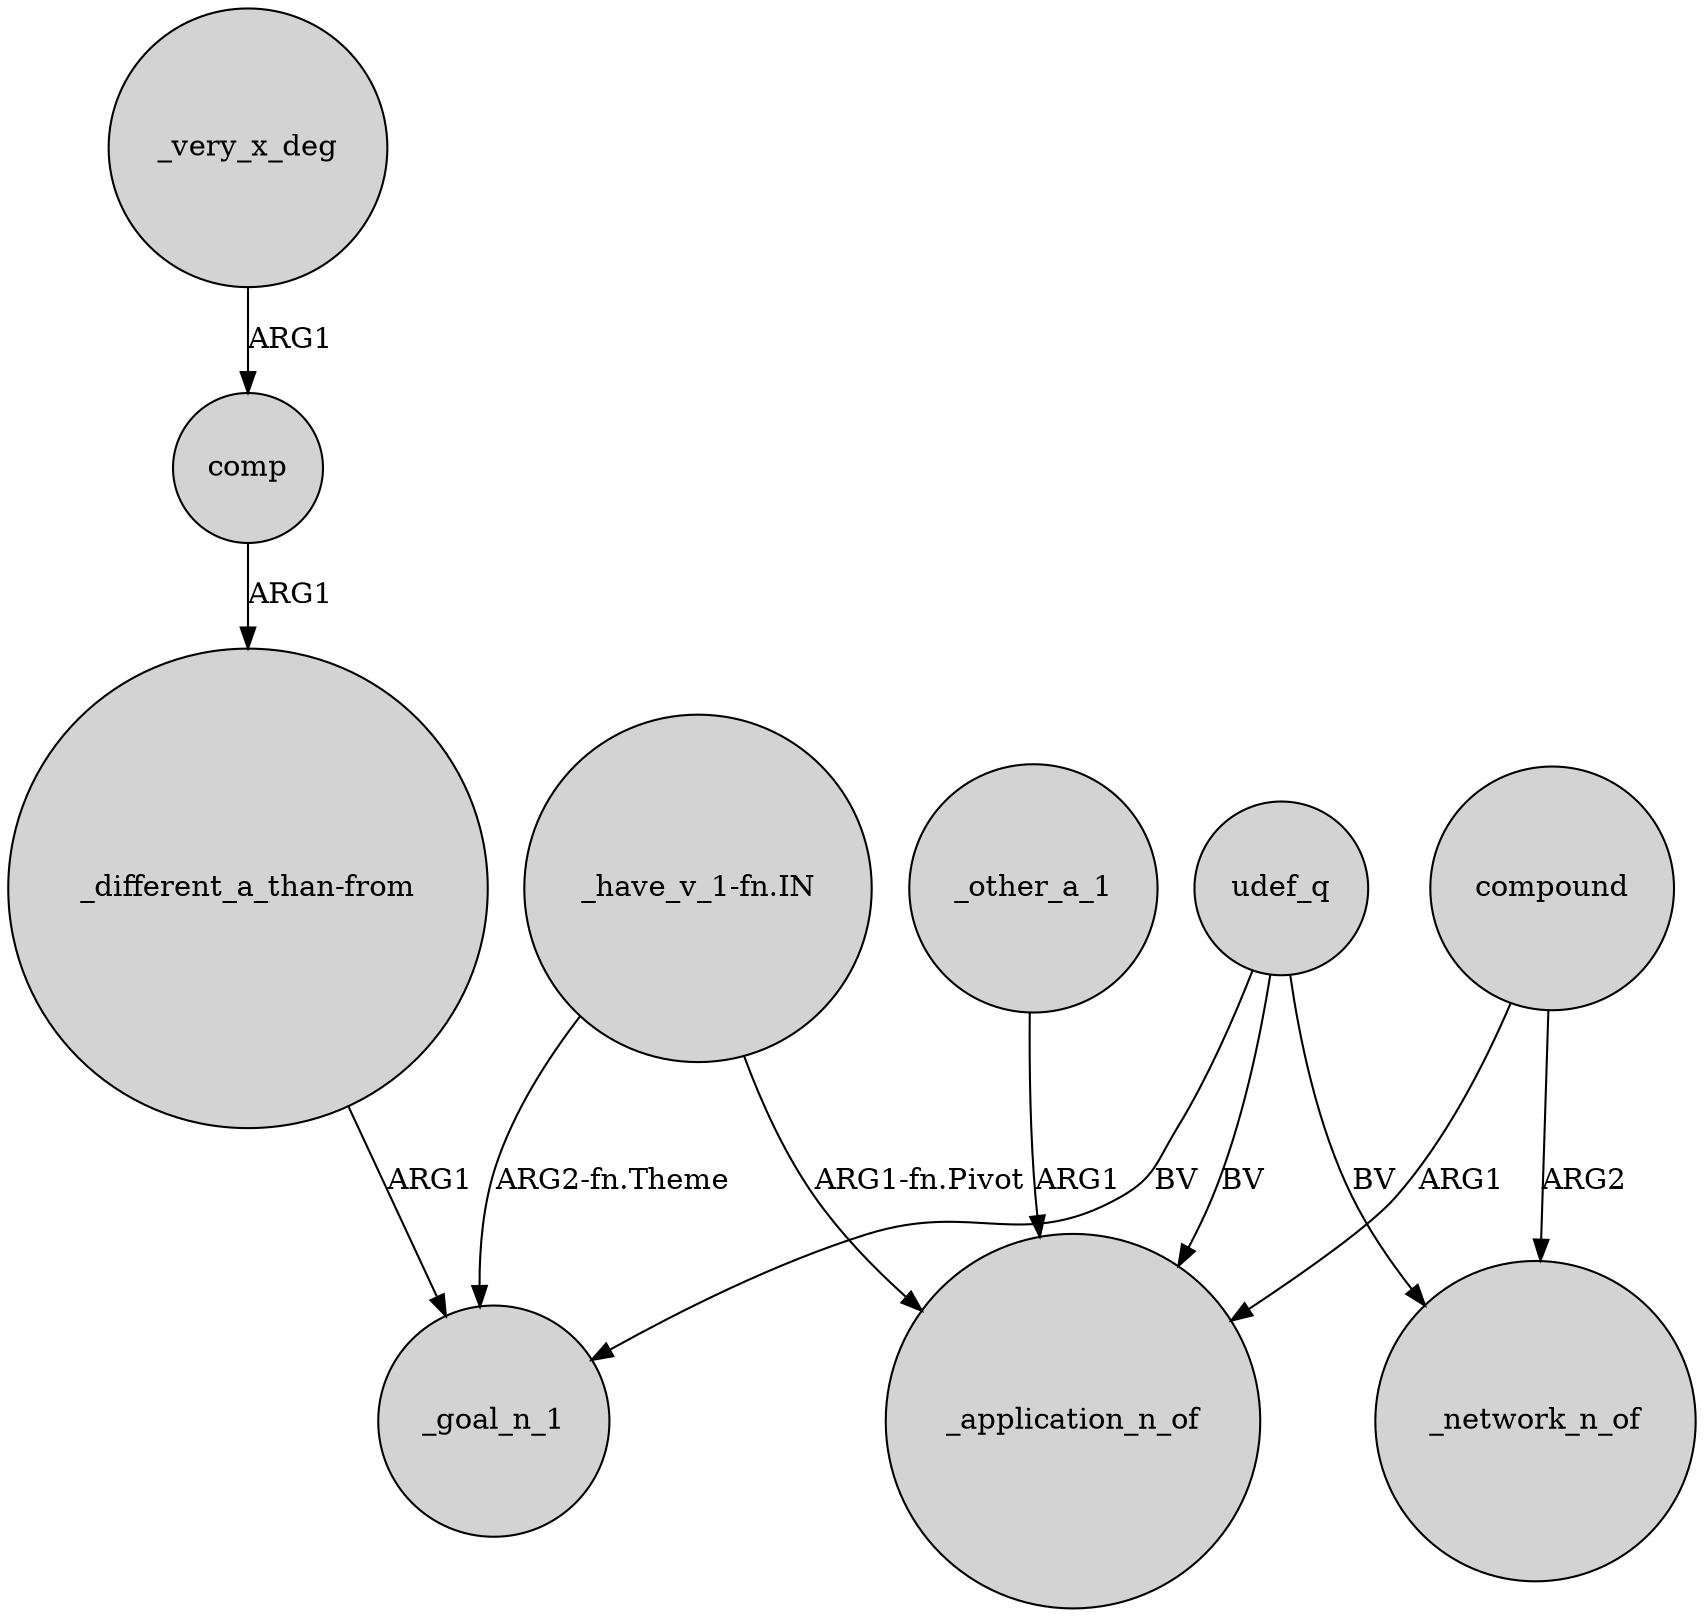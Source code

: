 digraph {
	node [shape=circle style=filled]
	"_different_a_than-from" -> _goal_n_1 [label=ARG1]
	_other_a_1 -> _application_n_of [label=ARG1]
	compound -> _application_n_of [label=ARG1]
	_very_x_deg -> comp [label=ARG1]
	"_have_v_1-fn.IN" -> _goal_n_1 [label="ARG2-fn.Theme"]
	comp -> "_different_a_than-from" [label=ARG1]
	udef_q -> _goal_n_1 [label=BV]
	"_have_v_1-fn.IN" -> _application_n_of [label="ARG1-fn.Pivot"]
	udef_q -> _application_n_of [label=BV]
	udef_q -> _network_n_of [label=BV]
	compound -> _network_n_of [label=ARG2]
}
